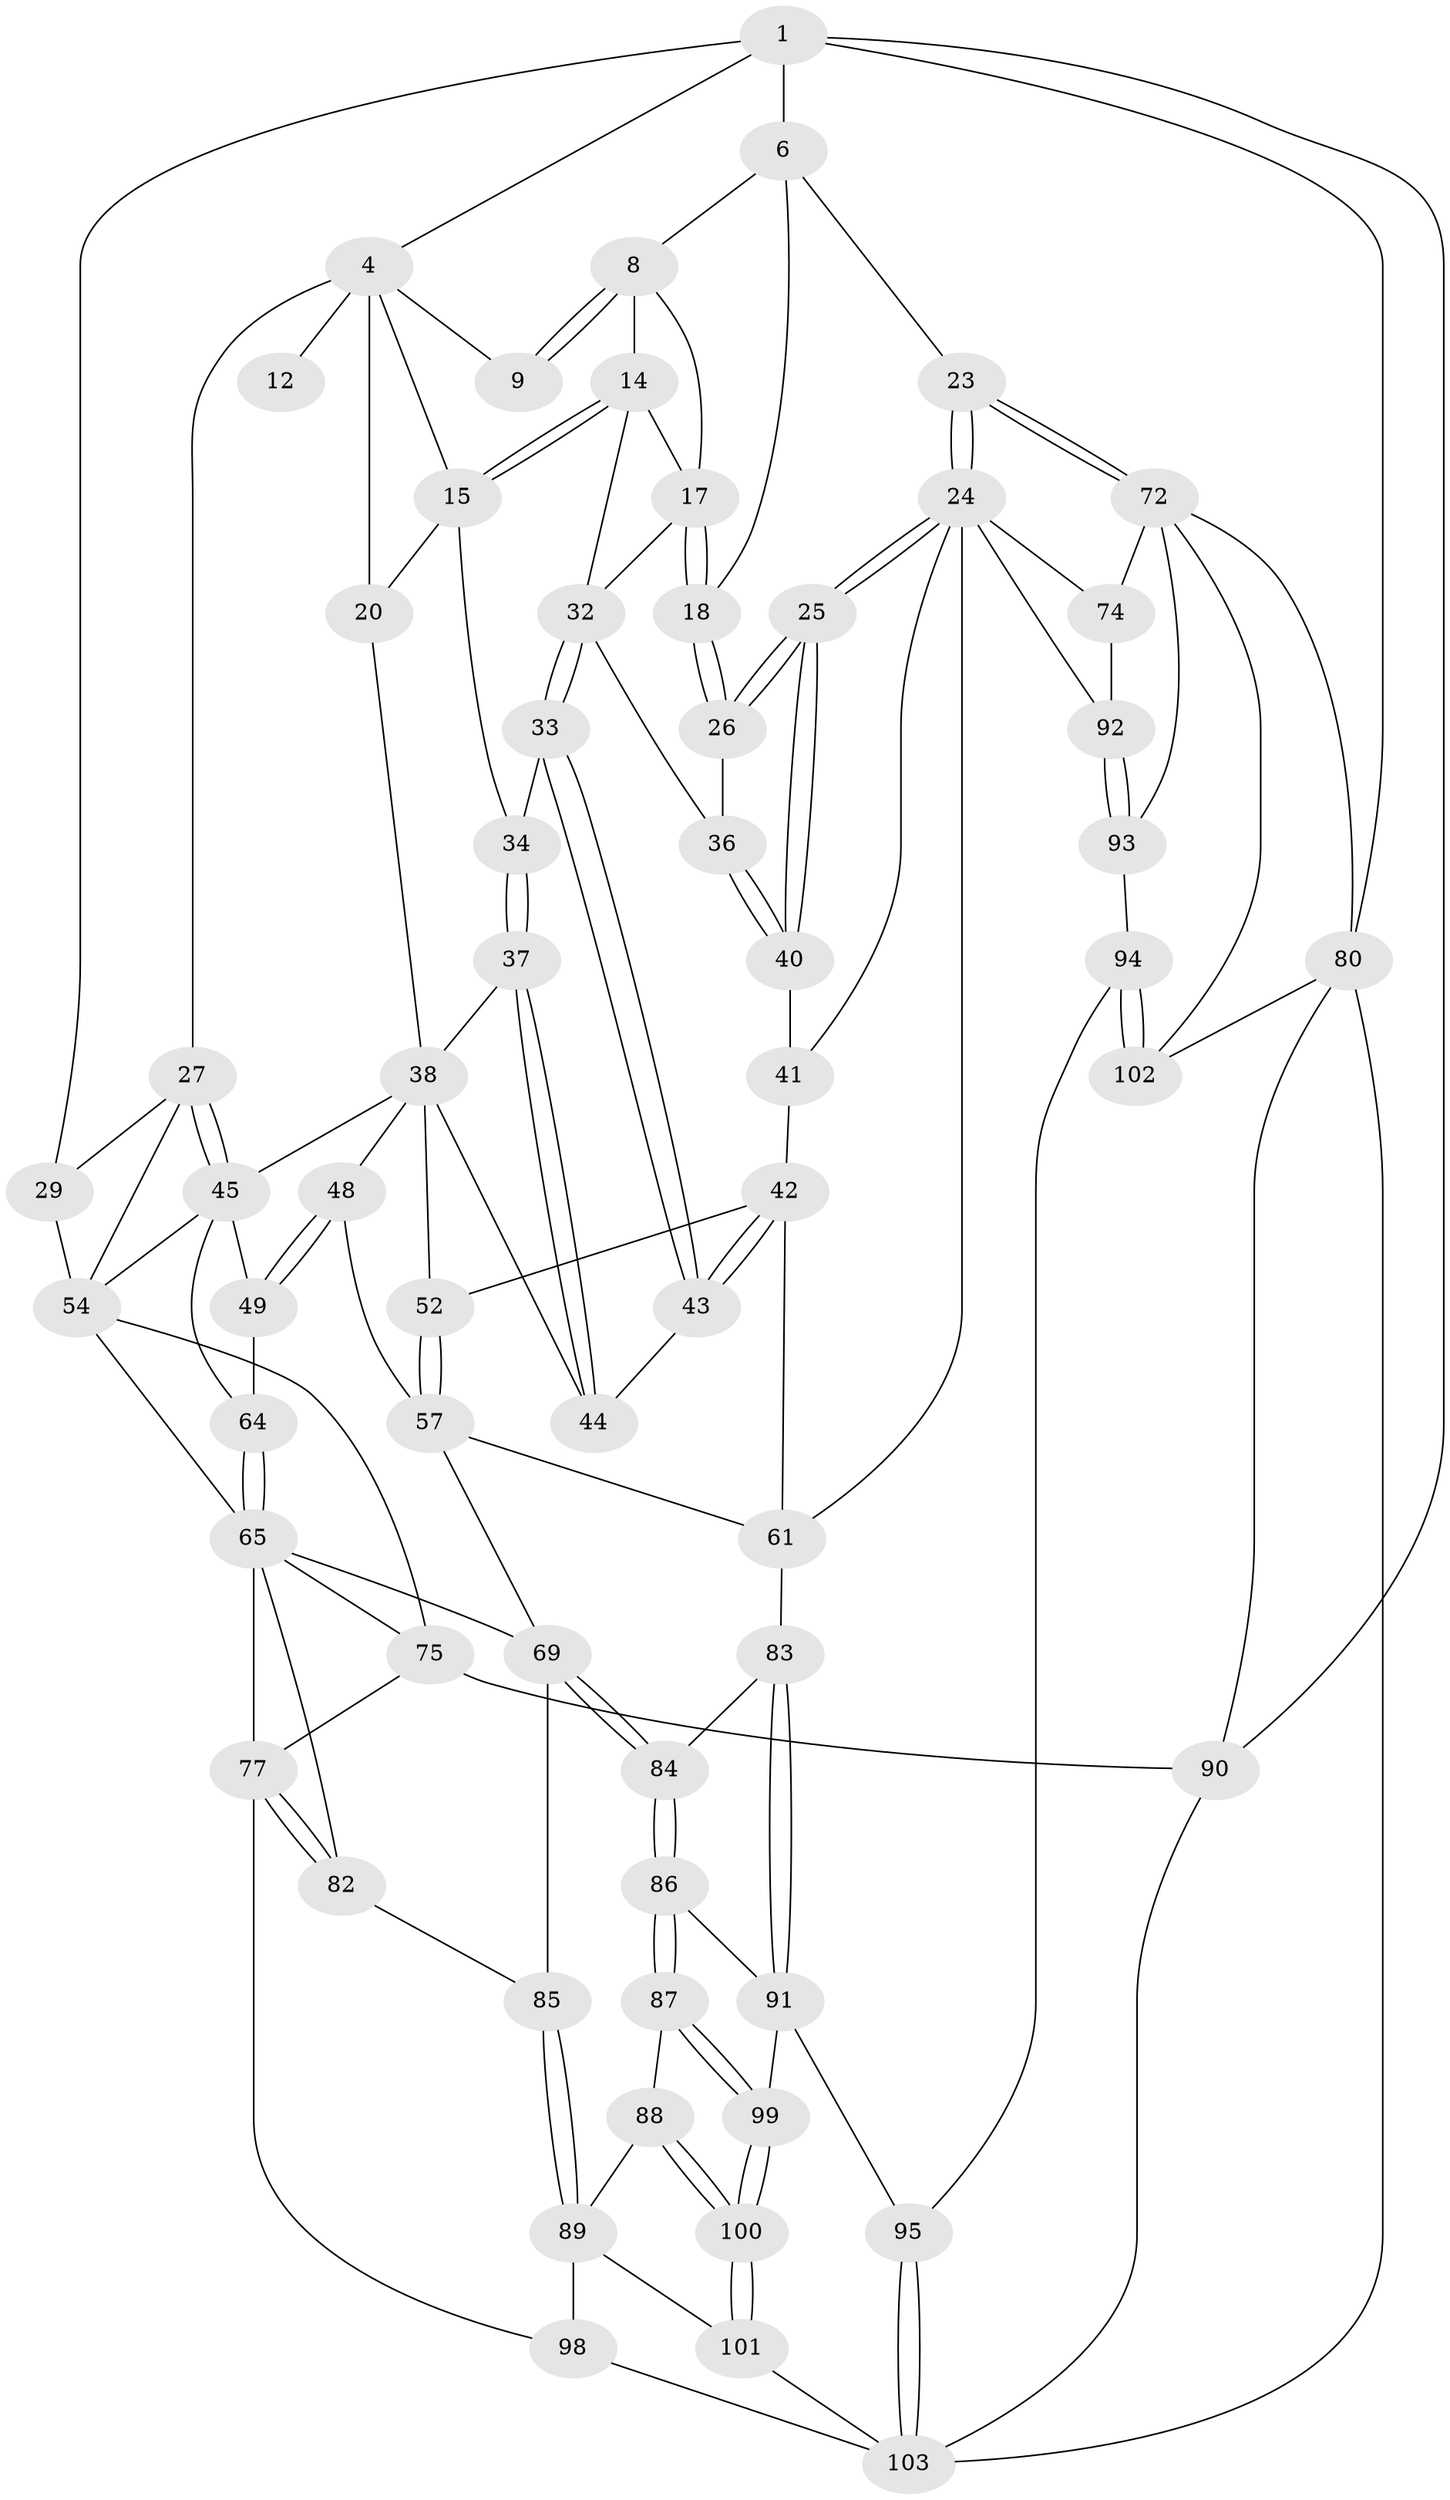// original degree distribution, {3: 0.018867924528301886, 6: 0.22641509433962265, 5: 0.5094339622641509, 4: 0.24528301886792453}
// Generated by graph-tools (version 1.1) at 2025/21/03/04/25 18:21:26]
// undirected, 63 vertices, 145 edges
graph export_dot {
graph [start="1"]
  node [color=gray90,style=filled];
  1 [pos="+0.8281311772643191+0",super="+2"];
  4 [pos="+0.08385796489942313+0",super="+10+5"];
  6 [pos="+0.8492805362630603+0.0958384812888061",super="+22+7"];
  8 [pos="+0.6370223690291883+0",super="+13"];
  9 [pos="+0.6228469426363706+0"];
  12 [pos="+0.5368531686753885+0"];
  14 [pos="+0.5434321417523879+0.14591564580086736",super="+31"];
  15 [pos="+0.48904828746869117+0.15359226000800447",super="+19"];
  17 [pos="+0.711604507227682+0.13305298770191964",super="+30"];
  18 [pos="+0.8240989955960297+0.1338964954710047"];
  20 [pos="+0.42898198784700564+0.18921792953029323"];
  23 [pos="+1+0.41269069153914706"];
  24 [pos="+1+0.41477553933774114",super="+56"];
  25 [pos="+0.9780618256566785+0.35598681370112245"];
  26 [pos="+0.8609326799201298+0.2351830284523118"];
  27 [pos="+0.18837715103385277+0.2915482512095342",super="+28"];
  29 [pos="+0+0.27729472385126336"];
  32 [pos="+0.6268301641336681+0.2618772582980137",super="+35"];
  33 [pos="+0.6117113862795749+0.2881646220343572"];
  34 [pos="+0.49668259998441+0.23158146648330746"];
  36 [pos="+0.7367435552935462+0.2827273452670631"];
  37 [pos="+0.47560247219052215+0.3003385750498773"];
  38 [pos="+0.41797268390788234+0.3350131554153807",super="+46+39"];
  40 [pos="+0.7279648207180288+0.33904113006310016"];
  41 [pos="+0.6669342170925684+0.41765506282749576"];
  42 [pos="+0.6579979127286657+0.4212360975583548",super="+51"];
  43 [pos="+0.6067829241401936+0.361398572113554"];
  44 [pos="+0.5743885446555635+0.3596547447442439"];
  45 [pos="+0.2694041417528751+0.362882772261757",super="+50"];
  48 [pos="+0.3475420628829911+0.519383373181185"];
  49 [pos="+0.33788524156095995+0.5121446879542657"];
  52 [pos="+0.5237142297188228+0.48546722972978607"];
  54 [pos="+0.0581059778131634+0.5824630589522896",super="+55"];
  57 [pos="+0.5276322253892608+0.5650046683641445",super="+58"];
  61 [pos="+0.6854178190457033+0.6381141371976778",super="+62"];
  64 [pos="+0.23506845572613688+0.587657521433331"];
  65 [pos="+0.22773498012888257+0.6387470189023811",super="+71+66"];
  69 [pos="+0.3958024998428986+0.6312990801979542",super="+70"];
  72 [pos="+1+0.792251038258974",super="+81+73"];
  74 [pos="+0.9821677766381723+0.7283598190036549"];
  75 [pos="+0.06479352378954722+0.873904910846497",super="+76"];
  77 [pos="+0.14347705859687998+0.7856403559740859",super="+78"];
  80 [pos="+1+1",super="+105"];
  82 [pos="+0.21835884295290342+0.7286811685209439"];
  83 [pos="+0.6061483271093262+0.6750858408687435"];
  84 [pos="+0.410962820860576+0.6505547902031521"];
  85 [pos="+0.28610881394518944+0.7639795221884641"];
  86 [pos="+0.44770462208731293+0.7649593923583702"];
  87 [pos="+0.4432450513036412+0.7713299593245572"];
  88 [pos="+0.3811149921274093+0.8389038022989028"];
  89 [pos="+0.3087392343330527+0.8360278965890583",super="+97"];
  90 [pos="+0+1"];
  91 [pos="+0.5206484804043129+0.775019675478223",super="+96"];
  92 [pos="+0.7598287468875177+0.7074289905130468"];
  93 [pos="+0.7634494023012779+0.7985619544313272"];
  94 [pos="+0.7634054980188513+0.7988933749755496"];
  95 [pos="+0.7441350195093503+0.8237032730118561"];
  98 [pos="+0.23852897325793257+0.8992766232289495"];
  99 [pos="+0.5198514619212251+0.925292130985258"];
  100 [pos="+0.49252985758174833+1"];
  101 [pos="+0.5032975825461116+1"];
  102 [pos="+0.9029133189941506+0.9040925526100292"];
  103 [pos="+0.6348753189322125+1",super="+104"];
  1 -- 6 [weight=2];
  1 -- 80;
  1 -- 4;
  1 -- 90;
  1 -- 29;
  4 -- 20;
  4 -- 27;
  4 -- 12 [weight=2];
  4 -- 15;
  4 -- 9;
  6 -- 23;
  6 -- 8;
  6 -- 18;
  8 -- 9;
  8 -- 9;
  8 -- 17;
  8 -- 14;
  14 -- 15;
  14 -- 15;
  14 -- 32;
  14 -- 17;
  15 -- 34;
  15 -- 20;
  17 -- 18;
  17 -- 18;
  17 -- 32;
  18 -- 26;
  18 -- 26;
  20 -- 38;
  23 -- 24;
  23 -- 24;
  23 -- 72;
  23 -- 72;
  24 -- 25;
  24 -- 25;
  24 -- 41;
  24 -- 74;
  24 -- 92;
  24 -- 61;
  25 -- 26;
  25 -- 26;
  25 -- 40;
  25 -- 40;
  26 -- 36;
  27 -- 45;
  27 -- 45;
  27 -- 29;
  27 -- 54;
  29 -- 54;
  32 -- 33;
  32 -- 33;
  32 -- 36;
  33 -- 34;
  33 -- 43;
  33 -- 43;
  34 -- 37;
  34 -- 37;
  36 -- 40;
  36 -- 40;
  37 -- 38;
  37 -- 44;
  37 -- 44;
  38 -- 48;
  38 -- 44;
  38 -- 52;
  38 -- 45;
  40 -- 41;
  41 -- 42;
  42 -- 43;
  42 -- 43;
  42 -- 52;
  42 -- 61;
  43 -- 44;
  45 -- 64;
  45 -- 49;
  45 -- 54;
  48 -- 49;
  48 -- 49;
  48 -- 57;
  49 -- 64;
  52 -- 57;
  52 -- 57;
  54 -- 65;
  54 -- 75;
  57 -- 69;
  57 -- 61;
  61 -- 83;
  64 -- 65;
  64 -- 65;
  65 -- 69;
  65 -- 82;
  65 -- 75;
  65 -- 77;
  69 -- 84;
  69 -- 84;
  69 -- 85;
  72 -- 80;
  72 -- 102;
  72 -- 74;
  72 -- 93;
  74 -- 92;
  75 -- 77;
  75 -- 90;
  77 -- 82;
  77 -- 82;
  77 -- 98;
  80 -- 90;
  80 -- 102;
  80 -- 103;
  82 -- 85;
  83 -- 84;
  83 -- 91;
  83 -- 91;
  84 -- 86;
  84 -- 86;
  85 -- 89;
  85 -- 89;
  86 -- 87;
  86 -- 87;
  86 -- 91;
  87 -- 88;
  87 -- 99;
  87 -- 99;
  88 -- 89;
  88 -- 100;
  88 -- 100;
  89 -- 98;
  89 -- 101;
  90 -- 103;
  91 -- 99;
  91 -- 95;
  92 -- 93;
  92 -- 93;
  93 -- 94;
  94 -- 95;
  94 -- 102;
  94 -- 102;
  95 -- 103;
  95 -- 103;
  98 -- 103;
  99 -- 100;
  99 -- 100;
  100 -- 101;
  100 -- 101;
  101 -- 103;
}
